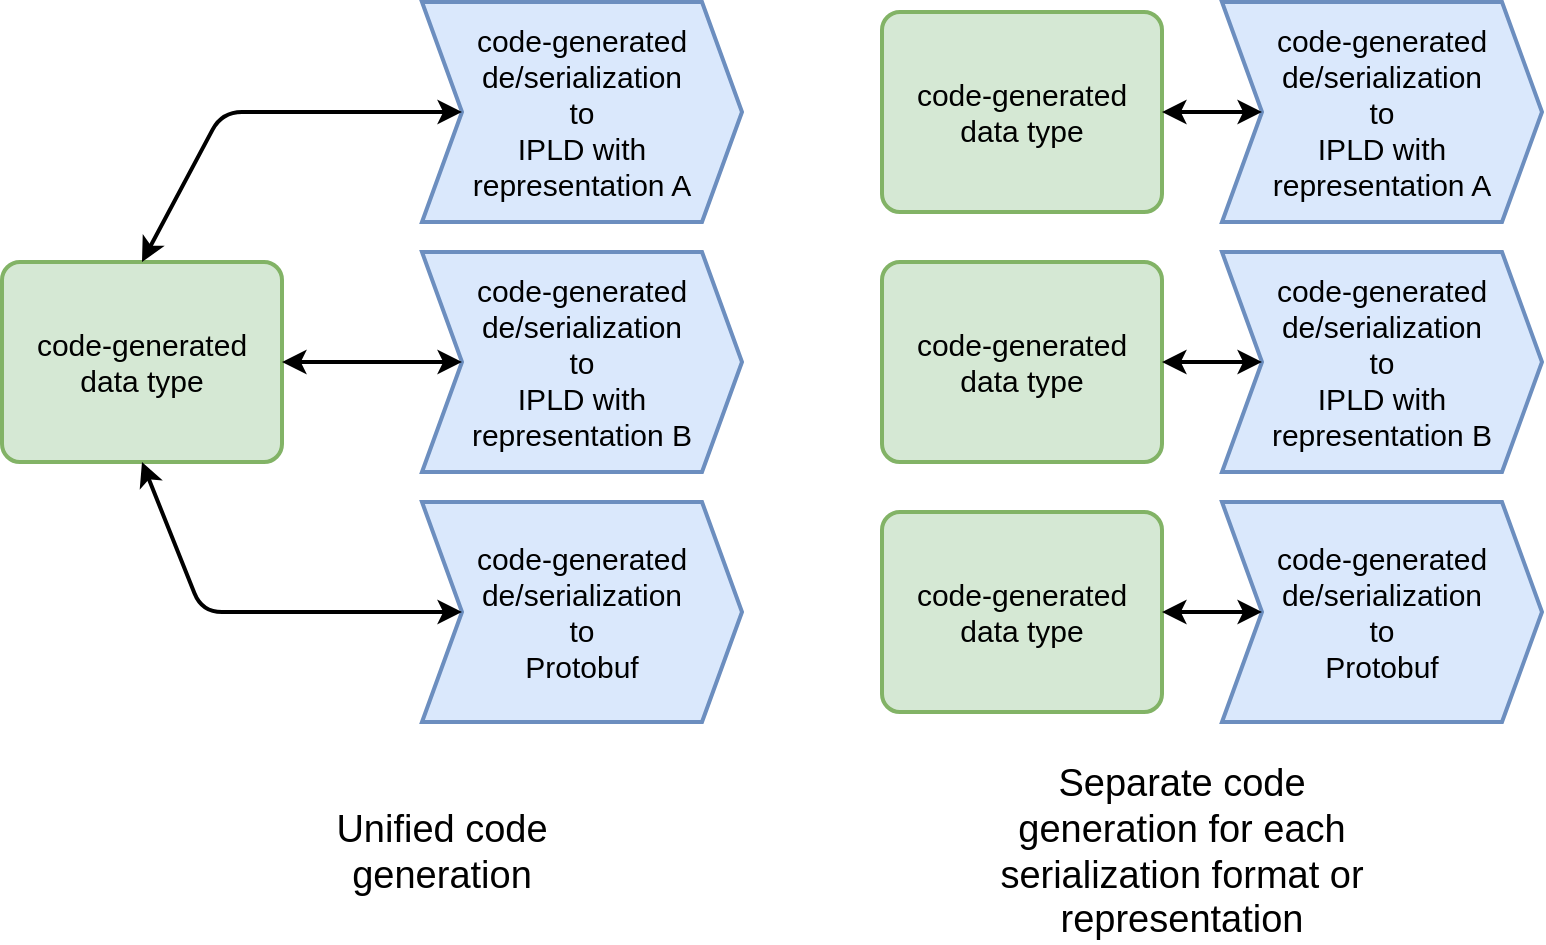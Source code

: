 <mxfile>
    <diagram id="MhLlr_MBzfz_pEiZiRW2" name="Page-1">
        <mxGraphModel dx="994" dy="687" grid="1" gridSize="10" guides="1" tooltips="1" connect="1" arrows="1" fold="1" page="1" pageScale="1" pageWidth="850" pageHeight="1100" math="0" shadow="0">
            <root>
                <mxCell id="0"/>
                <mxCell id="1" parent="0"/>
                <mxCell id="2" value="code-generated&lt;br style=&quot;font-size: 15px;&quot;&gt;data type" style="rounded=1;whiteSpace=wrap;html=1;arcSize=9;fontSize=15;strokeWidth=2;fillColor=#d5e8d4;strokeColor=#82b366;" parent="1" vertex="1">
                    <mxGeometry x="40" y="240" width="140" height="100" as="geometry"/>
                </mxCell>
                <mxCell id="3" value="code-generated&lt;br&gt;de/serialization&lt;br&gt;to&lt;br&gt;IPLD with representation A" style="shape=step;perimeter=stepPerimeter;whiteSpace=wrap;html=1;fixedSize=1;fontSize=15;strokeWidth=2;fillColor=#dae8fc;strokeColor=#6c8ebf;" parent="1" vertex="1">
                    <mxGeometry x="250" y="110" width="160" height="110" as="geometry"/>
                </mxCell>
                <mxCell id="6" value="" style="endArrow=classic;startArrow=classic;html=1;fontSize=15;exitX=0.5;exitY=0;exitDx=0;exitDy=0;entryX=0;entryY=0.5;entryDx=0;entryDy=0;strokeWidth=2;" parent="1" source="2" target="3" edge="1">
                    <mxGeometry width="50" height="50" relative="1" as="geometry">
                        <mxPoint x="120" y="180" as="sourcePoint"/>
                        <mxPoint x="180" y="120" as="targetPoint"/>
                        <Array as="points">
                            <mxPoint x="150" y="165"/>
                        </Array>
                    </mxGeometry>
                </mxCell>
                <mxCell id="7" value="code-generated&lt;br&gt;de/serialization&lt;br&gt;to&lt;br&gt;IPLD with representation B" style="shape=step;perimeter=stepPerimeter;whiteSpace=wrap;html=1;fixedSize=1;fontSize=15;strokeWidth=2;fillColor=#dae8fc;strokeColor=#6c8ebf;" parent="1" vertex="1">
                    <mxGeometry x="250" y="235" width="160" height="110" as="geometry"/>
                </mxCell>
                <mxCell id="8" value="code-generated&lt;br&gt;de/serialization&lt;br&gt;to&lt;br&gt;Protobuf" style="shape=step;perimeter=stepPerimeter;whiteSpace=wrap;html=1;fixedSize=1;fontSize=15;strokeWidth=2;fillColor=#dae8fc;strokeColor=#6c8ebf;" parent="1" vertex="1">
                    <mxGeometry x="250" y="360" width="160" height="110" as="geometry"/>
                </mxCell>
                <mxCell id="9" value="" style="endArrow=classic;startArrow=classic;html=1;fontSize=15;strokeWidth=2;exitX=1;exitY=0.5;exitDx=0;exitDy=0;" parent="1" source="2" edge="1">
                    <mxGeometry width="50" height="50" relative="1" as="geometry">
                        <mxPoint x="250" y="340" as="sourcePoint"/>
                        <mxPoint x="270" y="290" as="targetPoint"/>
                    </mxGeometry>
                </mxCell>
                <mxCell id="10" value="" style="endArrow=classic;startArrow=classic;html=1;fontSize=15;exitX=0.5;exitY=1;exitDx=0;exitDy=0;entryX=0;entryY=0.5;entryDx=0;entryDy=0;strokeWidth=2;" parent="1" source="2" target="8" edge="1">
                    <mxGeometry width="50" height="50" relative="1" as="geometry">
                        <mxPoint x="120" y="250" as="sourcePoint"/>
                        <mxPoint x="280" y="175" as="targetPoint"/>
                        <Array as="points">
                            <mxPoint x="140" y="415"/>
                        </Array>
                    </mxGeometry>
                </mxCell>
                <mxCell id="11" value="code-generated&lt;br&gt;de/serialization&lt;br&gt;to&lt;br&gt;IPLD with representation A" style="shape=step;perimeter=stepPerimeter;whiteSpace=wrap;html=1;fixedSize=1;fontSize=15;strokeWidth=2;fillColor=#dae8fc;strokeColor=#6c8ebf;" vertex="1" parent="1">
                    <mxGeometry x="650" y="110" width="160" height="110" as="geometry"/>
                </mxCell>
                <mxCell id="12" value="code-generated&lt;br&gt;de/serialization&lt;br&gt;to&lt;br&gt;IPLD with representation B" style="shape=step;perimeter=stepPerimeter;whiteSpace=wrap;html=1;fixedSize=1;fontSize=15;strokeWidth=2;fillColor=#dae8fc;strokeColor=#6c8ebf;" vertex="1" parent="1">
                    <mxGeometry x="650" y="235" width="160" height="110" as="geometry"/>
                </mxCell>
                <mxCell id="13" value="code-generated&lt;br&gt;de/serialization&lt;br&gt;to&lt;br&gt;Protobuf" style="shape=step;perimeter=stepPerimeter;whiteSpace=wrap;html=1;fixedSize=1;fontSize=15;strokeWidth=2;fillColor=#dae8fc;strokeColor=#6c8ebf;" vertex="1" parent="1">
                    <mxGeometry x="650" y="360" width="160" height="110" as="geometry"/>
                </mxCell>
                <mxCell id="14" value="code-generated&lt;br style=&quot;font-size: 15px;&quot;&gt;data type" style="rounded=1;whiteSpace=wrap;html=1;arcSize=9;fontSize=15;strokeWidth=2;fillColor=#d5e8d4;strokeColor=#82b366;" vertex="1" parent="1">
                    <mxGeometry x="480" y="115" width="140" height="100" as="geometry"/>
                </mxCell>
                <mxCell id="15" value="code-generated&lt;br style=&quot;font-size: 15px;&quot;&gt;data type" style="rounded=1;whiteSpace=wrap;html=1;arcSize=9;fontSize=15;strokeWidth=2;fillColor=#d5e8d4;strokeColor=#82b366;" vertex="1" parent="1">
                    <mxGeometry x="480" y="240" width="140" height="100" as="geometry"/>
                </mxCell>
                <mxCell id="16" value="code-generated&lt;br style=&quot;font-size: 15px;&quot;&gt;data type" style="rounded=1;whiteSpace=wrap;html=1;arcSize=9;fontSize=15;strokeWidth=2;fillColor=#d5e8d4;strokeColor=#82b366;" vertex="1" parent="1">
                    <mxGeometry x="480" y="365" width="140" height="100" as="geometry"/>
                </mxCell>
                <mxCell id="17" value="" style="endArrow=classic;startArrow=classic;html=1;fontSize=15;strokeWidth=2;exitX=1;exitY=0.5;exitDx=0;exitDy=0;entryX=0;entryY=0.5;entryDx=0;entryDy=0;" edge="1" parent="1" source="14" target="11">
                    <mxGeometry width="50" height="50" relative="1" as="geometry">
                        <mxPoint x="150" y="300" as="sourcePoint"/>
                        <mxPoint x="240" y="300" as="targetPoint"/>
                    </mxGeometry>
                </mxCell>
                <mxCell id="18" value="" style="endArrow=classic;startArrow=classic;html=1;fontSize=15;strokeWidth=2;exitX=1;exitY=0.5;exitDx=0;exitDy=0;entryX=0;entryY=0.5;entryDx=0;entryDy=0;" edge="1" parent="1" source="15" target="12">
                    <mxGeometry width="50" height="50" relative="1" as="geometry">
                        <mxPoint x="630" y="175" as="sourcePoint"/>
                        <mxPoint x="680" y="175" as="targetPoint"/>
                    </mxGeometry>
                </mxCell>
                <mxCell id="19" value="" style="endArrow=classic;startArrow=classic;html=1;fontSize=15;strokeWidth=2;exitX=1;exitY=0.5;exitDx=0;exitDy=0;entryX=0;entryY=0.5;entryDx=0;entryDy=0;" edge="1" parent="1" source="16" target="13">
                    <mxGeometry width="50" height="50" relative="1" as="geometry">
                        <mxPoint x="630" y="300" as="sourcePoint"/>
                        <mxPoint x="680" y="300" as="targetPoint"/>
                    </mxGeometry>
                </mxCell>
                <mxCell id="20" value="Unified code generation" style="text;html=1;strokeColor=none;fillColor=none;align=center;verticalAlign=middle;whiteSpace=wrap;rounded=0;fontSize=19;" vertex="1" parent="1">
                    <mxGeometry x="160" y="510" width="200" height="50" as="geometry"/>
                </mxCell>
                <mxCell id="21" value="Separate code generation for each serialization format or representation" style="text;html=1;strokeColor=none;fillColor=none;align=center;verticalAlign=middle;whiteSpace=wrap;rounded=0;fontSize=19;" vertex="1" parent="1">
                    <mxGeometry x="530" y="510" width="200" height="50" as="geometry"/>
                </mxCell>
            </root>
        </mxGraphModel>
    </diagram>
</mxfile>